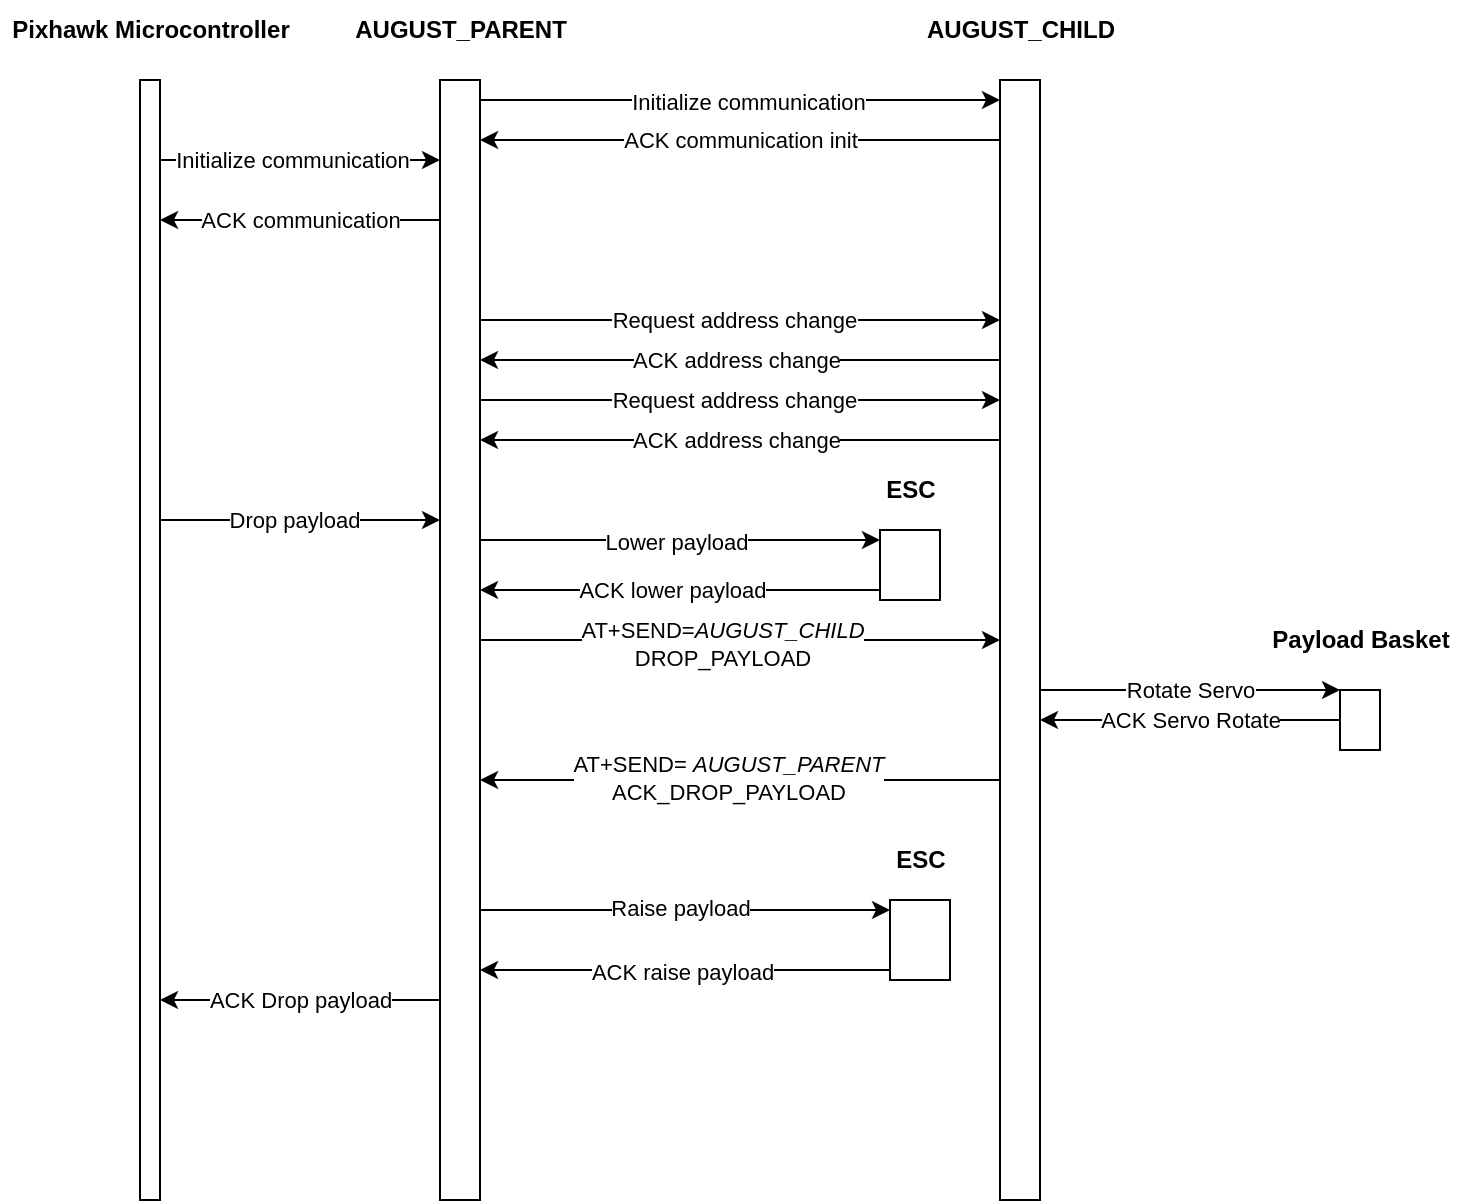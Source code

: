 <mxfile>
    <diagram name="Page-1" id="r-D5-zUOY74GgjWdJqKL">
        <mxGraphModel dx="564" dy="515" grid="1" gridSize="10" guides="1" tooltips="1" connect="1" arrows="1" fold="1" page="1" pageScale="1" pageWidth="1100" pageHeight="850" math="0" shadow="0">
            <root>
                <mxCell id="0"/>
                <mxCell id="1" parent="0"/>
                <mxCell id="c1o_I43gNxkD8a20djhd-44" style="edgeStyle=orthogonalEdgeStyle;rounded=0;orthogonalLoop=1;jettySize=auto;html=1;curved=0;" parent="1" edge="1">
                    <mxGeometry relative="1" as="geometry">
                        <mxPoint x="120" y="310" as="sourcePoint"/>
                        <mxPoint x="260" y="310" as="targetPoint"/>
                    </mxGeometry>
                </mxCell>
                <mxCell id="c1o_I43gNxkD8a20djhd-45" value="Drop payload" style="edgeLabel;html=1;align=center;verticalAlign=middle;resizable=0;points=[];" parent="c1o_I43gNxkD8a20djhd-44" vertex="1" connectable="0">
                    <mxGeometry x="-0.043" y="-3" relative="1" as="geometry">
                        <mxPoint y="-3" as="offset"/>
                    </mxGeometry>
                </mxCell>
                <mxCell id="c1o_I43gNxkD8a20djhd-1" value="&lt;div&gt;&lt;br&gt;&lt;/div&gt;" style="html=1;points=[[0,0,0,0,5],[0,1,0,0,-5],[1,0,0,0,5],[1,1,0,0,-5]];perimeter=orthogonalPerimeter;outlineConnect=0;targetShapes=umlLifeline;portConstraint=eastwest;newEdgeStyle={&quot;curved&quot;:0,&quot;rounded&quot;:0};" parent="1" vertex="1">
                    <mxGeometry x="110" y="90" width="10" height="560" as="geometry"/>
                </mxCell>
                <mxCell id="c1o_I43gNxkD8a20djhd-20" style="edgeStyle=orthogonalEdgeStyle;rounded=0;orthogonalLoop=1;jettySize=auto;html=1;curved=0;" parent="1" edge="1">
                    <mxGeometry relative="1" as="geometry">
                        <mxPoint x="260" y="160" as="sourcePoint"/>
                        <mxPoint x="120" y="160" as="targetPoint"/>
                        <Array as="points">
                            <mxPoint x="250" y="160"/>
                            <mxPoint x="250" y="160"/>
                        </Array>
                    </mxGeometry>
                </mxCell>
                <mxCell id="c1o_I43gNxkD8a20djhd-21" value="ACK communication" style="edgeLabel;html=1;align=center;verticalAlign=middle;resizable=0;points=[];" parent="c1o_I43gNxkD8a20djhd-20" vertex="1" connectable="0">
                    <mxGeometry x="0.071" y="-4" relative="1" as="geometry">
                        <mxPoint x="5" y="4" as="offset"/>
                    </mxGeometry>
                </mxCell>
                <mxCell id="c1o_I43gNxkD8a20djhd-24" value="" style="edgeStyle=orthogonalEdgeStyle;rounded=0;orthogonalLoop=1;jettySize=auto;html=1;curved=0;" parent="1" source="c1o_I43gNxkD8a20djhd-8" target="c1o_I43gNxkD8a20djhd-23" edge="1">
                    <mxGeometry relative="1" as="geometry">
                        <Array as="points">
                            <mxPoint x="410" y="100"/>
                            <mxPoint x="410" y="100"/>
                        </Array>
                    </mxGeometry>
                </mxCell>
                <mxCell id="c1o_I43gNxkD8a20djhd-27" value="Initialize communication" style="edgeLabel;html=1;align=center;verticalAlign=middle;resizable=0;points=[];" parent="c1o_I43gNxkD8a20djhd-24" vertex="1" connectable="0">
                    <mxGeometry x="0.031" y="-1" relative="1" as="geometry">
                        <mxPoint as="offset"/>
                    </mxGeometry>
                </mxCell>
                <mxCell id="c1o_I43gNxkD8a20djhd-29" style="edgeStyle=orthogonalEdgeStyle;rounded=0;orthogonalLoop=1;jettySize=auto;html=1;curved=0;" parent="1" source="c1o_I43gNxkD8a20djhd-8" target="c1o_I43gNxkD8a20djhd-23" edge="1">
                    <mxGeometry relative="1" as="geometry">
                        <Array as="points">
                            <mxPoint x="500" y="210"/>
                            <mxPoint x="500" y="210"/>
                        </Array>
                    </mxGeometry>
                </mxCell>
                <mxCell id="c1o_I43gNxkD8a20djhd-31" value="Request address change" style="edgeLabel;html=1;align=center;verticalAlign=middle;resizable=0;points=[];" parent="c1o_I43gNxkD8a20djhd-29" vertex="1" connectable="0">
                    <mxGeometry x="-0.023" relative="1" as="geometry">
                        <mxPoint as="offset"/>
                    </mxGeometry>
                </mxCell>
                <mxCell id="c1o_I43gNxkD8a20djhd-72" style="edgeStyle=orthogonalEdgeStyle;rounded=0;orthogonalLoop=1;jettySize=auto;html=1;curved=0;" parent="1" edge="1">
                    <mxGeometry relative="1" as="geometry">
                        <mxPoint x="260" y="550" as="sourcePoint"/>
                        <mxPoint x="120" y="550" as="targetPoint"/>
                    </mxGeometry>
                </mxCell>
                <mxCell id="c1o_I43gNxkD8a20djhd-73" value="ACK Drop payload" style="edgeLabel;html=1;align=center;verticalAlign=middle;resizable=0;points=[];" parent="c1o_I43gNxkD8a20djhd-72" vertex="1" connectable="0">
                    <mxGeometry x="0.1" relative="1" as="geometry">
                        <mxPoint x="7" as="offset"/>
                    </mxGeometry>
                </mxCell>
                <mxCell id="8" style="edgeStyle=none;html=1;curved=0;rounded=0;entryX=0;entryY=0;entryDx=0;entryDy=5;entryPerimeter=0;" parent="1" source="c1o_I43gNxkD8a20djhd-8" target="6" edge="1">
                    <mxGeometry relative="1" as="geometry"/>
                </mxCell>
                <mxCell id="13" value="Raise payload" style="edgeLabel;html=1;align=center;verticalAlign=middle;resizable=0;points=[];" parent="8" vertex="1" connectable="0">
                    <mxGeometry x="-0.073" y="1" relative="1" as="geometry">
                        <mxPoint x="5" as="offset"/>
                    </mxGeometry>
                </mxCell>
                <mxCell id="18" style="edgeStyle=none;html=1;curved=0;rounded=0;entryX=0;entryY=0;entryDx=0;entryDy=5;entryPerimeter=0;" parent="1" source="c1o_I43gNxkD8a20djhd-8" target="c1o_I43gNxkD8a20djhd-47" edge="1">
                    <mxGeometry relative="1" as="geometry"/>
                </mxCell>
                <mxCell id="19" value="Lower payload" style="edgeLabel;html=1;align=center;verticalAlign=middle;resizable=0;points=[];" parent="18" vertex="1" connectable="0">
                    <mxGeometry x="-0.02" y="-1" relative="1" as="geometry">
                        <mxPoint as="offset"/>
                    </mxGeometry>
                </mxCell>
                <mxCell id="20" style="edgeStyle=none;html=1;curved=0;rounded=0;" parent="1" source="c1o_I43gNxkD8a20djhd-8" target="c1o_I43gNxkD8a20djhd-23" edge="1">
                    <mxGeometry relative="1" as="geometry"/>
                </mxCell>
                <mxCell id="21" value="AT+SEND=&lt;i style=&quot;border-color: var(--border-color);&quot;&gt;AUGUST_CHILD&lt;/i&gt;&lt;div style=&quot;border-color: var(--border-color);&quot;&gt;DROP_PAYLOAD&lt;/div&gt;" style="edgeLabel;html=1;align=center;verticalAlign=middle;resizable=0;points=[];" parent="20" vertex="1" connectable="0">
                    <mxGeometry x="-0.069" y="-1" relative="1" as="geometry">
                        <mxPoint y="1" as="offset"/>
                    </mxGeometry>
                </mxCell>
                <mxCell id="c1o_I43gNxkD8a20djhd-8" value="" style="html=1;points=[[0,0,0,0,5],[0,1,0,0,-5],[1,0,0,0,5],[1,1,0,0,-5]];perimeter=orthogonalPerimeter;outlineConnect=0;targetShapes=umlLifeline;portConstraint=eastwest;newEdgeStyle={&quot;curved&quot;:0,&quot;rounded&quot;:0};" parent="1" vertex="1">
                    <mxGeometry x="260" y="90" width="20" height="560" as="geometry"/>
                </mxCell>
                <mxCell id="c1o_I43gNxkD8a20djhd-11" value="Pixhawk Microcontroller" style="text;html=1;align=center;verticalAlign=middle;resizable=0;points=[];autosize=1;strokeColor=none;fillColor=none;rotation=0;fontStyle=1" parent="1" vertex="1">
                    <mxGeometry x="40" y="50" width="150" height="30" as="geometry"/>
                </mxCell>
                <mxCell id="c1o_I43gNxkD8a20djhd-14" style="edgeStyle=orthogonalEdgeStyle;rounded=0;orthogonalLoop=1;jettySize=auto;html=1;curved=0;entryX=0;entryY=0;entryDx=0;entryDy=5;entryPerimeter=0;exitX=1;exitY=0;exitDx=0;exitDy=5;exitPerimeter=0;" parent="1" edge="1">
                    <mxGeometry relative="1" as="geometry">
                        <mxPoint x="120" y="130" as="sourcePoint"/>
                        <mxPoint x="260" y="130" as="targetPoint"/>
                    </mxGeometry>
                </mxCell>
                <mxCell id="c1o_I43gNxkD8a20djhd-19" value="Initialize communication" style="edgeLabel;html=1;align=center;verticalAlign=middle;resizable=0;points=[];" parent="c1o_I43gNxkD8a20djhd-14" vertex="1" connectable="0">
                    <mxGeometry x="-0.057" relative="1" as="geometry">
                        <mxPoint as="offset"/>
                    </mxGeometry>
                </mxCell>
                <mxCell id="c1o_I43gNxkD8a20djhd-22" value="AUGUST_PARENT" style="text;html=1;align=center;verticalAlign=middle;resizable=0;points=[];autosize=1;strokeColor=none;fillColor=none;rotation=0;fontStyle=1" parent="1" vertex="1">
                    <mxGeometry x="205" y="50" width="130" height="30" as="geometry"/>
                </mxCell>
                <mxCell id="c1o_I43gNxkD8a20djhd-28" value="ACK communication init" style="edgeStyle=orthogonalEdgeStyle;rounded=0;orthogonalLoop=1;jettySize=auto;html=1;curved=0;" parent="1" edge="1">
                    <mxGeometry relative="1" as="geometry">
                        <mxPoint x="540" y="120" as="sourcePoint"/>
                        <mxPoint x="280" y="120" as="targetPoint"/>
                    </mxGeometry>
                </mxCell>
                <mxCell id="c1o_I43gNxkD8a20djhd-33" style="edgeStyle=orthogonalEdgeStyle;rounded=0;orthogonalLoop=1;jettySize=auto;html=1;curved=0;" parent="1" source="c1o_I43gNxkD8a20djhd-23" target="c1o_I43gNxkD8a20djhd-8" edge="1">
                    <mxGeometry relative="1" as="geometry">
                        <Array as="points">
                            <mxPoint x="490" y="230"/>
                            <mxPoint x="490" y="230"/>
                        </Array>
                    </mxGeometry>
                </mxCell>
                <mxCell id="c1o_I43gNxkD8a20djhd-36" value="ACK address change" style="edgeLabel;html=1;align=center;verticalAlign=middle;resizable=0;points=[];" parent="c1o_I43gNxkD8a20djhd-33" vertex="1" connectable="0">
                    <mxGeometry x="0.015" y="2" relative="1" as="geometry">
                        <mxPoint y="-2" as="offset"/>
                    </mxGeometry>
                </mxCell>
                <mxCell id="c1o_I43gNxkD8a20djhd-69" style="edgeStyle=orthogonalEdgeStyle;rounded=0;orthogonalLoop=1;jettySize=auto;html=1;curved=0;" parent="1" edge="1">
                    <mxGeometry relative="1" as="geometry">
                        <mxPoint x="540" y="440" as="sourcePoint"/>
                        <mxPoint x="280" y="440" as="targetPoint"/>
                    </mxGeometry>
                </mxCell>
                <mxCell id="c1o_I43gNxkD8a20djhd-71" value="AT+SEND= &lt;i&gt;AUGUST_PARENT&lt;/i&gt;&lt;div&gt;ACK_DROP_PAYLOAD&lt;/div&gt;" style="edgeLabel;html=1;align=center;verticalAlign=middle;resizable=0;points=[];" parent="c1o_I43gNxkD8a20djhd-69" vertex="1" connectable="0">
                    <mxGeometry x="0.046" y="-1" relative="1" as="geometry">
                        <mxPoint as="offset"/>
                    </mxGeometry>
                </mxCell>
                <mxCell id="24" value="&lt;meta charset=&quot;utf-8&quot;&gt;&lt;span style=&quot;color: rgb(0, 0, 0); font-family: Helvetica; font-size: 11px; font-style: normal; font-variant-ligatures: normal; font-variant-caps: normal; font-weight: 400; letter-spacing: normal; orphans: 2; text-align: center; text-indent: 0px; text-transform: none; widows: 2; word-spacing: 0px; -webkit-text-stroke-width: 0px; background-color: rgb(255, 255, 255); text-decoration-thickness: initial; text-decoration-style: initial; text-decoration-color: initial; float: none; display: inline !important;&quot;&gt;Rotate Servo&lt;/span&gt;" style="edgeStyle=none;html=1;curved=0;rounded=0;" parent="1" source="c1o_I43gNxkD8a20djhd-23" target="c1o_I43gNxkD8a20djhd-50" edge="1">
                    <mxGeometry relative="1" as="geometry"/>
                </mxCell>
                <mxCell id="c1o_I43gNxkD8a20djhd-23" value="" style="html=1;points=[[0,0,0,0,5],[0,1,0,0,-5],[1,0,0,0,5],[1,1,0,0,-5]];perimeter=orthogonalPerimeter;outlineConnect=0;targetShapes=umlLifeline;portConstraint=eastwest;newEdgeStyle={&quot;curved&quot;:0,&quot;rounded&quot;:0};" parent="1" vertex="1">
                    <mxGeometry x="540" y="90" width="20" height="560" as="geometry"/>
                </mxCell>
                <mxCell id="c1o_I43gNxkD8a20djhd-25" value="AUGUST_CHILD" style="text;html=1;align=center;verticalAlign=middle;resizable=0;points=[];autosize=1;strokeColor=none;fillColor=none;rotation=0;fontStyle=1" parent="1" vertex="1">
                    <mxGeometry x="490" y="50" width="120" height="30" as="geometry"/>
                </mxCell>
                <mxCell id="c1o_I43gNxkD8a20djhd-37" style="edgeStyle=orthogonalEdgeStyle;rounded=0;orthogonalLoop=1;jettySize=auto;html=1;curved=0;" parent="1" edge="1">
                    <mxGeometry relative="1" as="geometry">
                        <mxPoint x="280" y="250" as="sourcePoint"/>
                        <mxPoint x="540" y="250" as="targetPoint"/>
                        <Array as="points">
                            <mxPoint x="500" y="250"/>
                            <mxPoint x="500" y="250"/>
                        </Array>
                    </mxGeometry>
                </mxCell>
                <mxCell id="c1o_I43gNxkD8a20djhd-38" value="Request address change" style="edgeLabel;html=1;align=center;verticalAlign=middle;resizable=0;points=[];" parent="c1o_I43gNxkD8a20djhd-37" vertex="1" connectable="0">
                    <mxGeometry x="-0.023" relative="1" as="geometry">
                        <mxPoint as="offset"/>
                    </mxGeometry>
                </mxCell>
                <mxCell id="c1o_I43gNxkD8a20djhd-39" style="edgeStyle=orthogonalEdgeStyle;rounded=0;orthogonalLoop=1;jettySize=auto;html=1;curved=0;" parent="1" edge="1">
                    <mxGeometry relative="1" as="geometry">
                        <mxPoint x="540" y="270" as="sourcePoint"/>
                        <mxPoint x="280" y="270" as="targetPoint"/>
                        <Array as="points">
                            <mxPoint x="490" y="270"/>
                            <mxPoint x="490" y="270"/>
                        </Array>
                    </mxGeometry>
                </mxCell>
                <mxCell id="c1o_I43gNxkD8a20djhd-40" value="ACK address change" style="edgeLabel;html=1;align=center;verticalAlign=middle;resizable=0;points=[];" parent="c1o_I43gNxkD8a20djhd-39" vertex="1" connectable="0">
                    <mxGeometry x="0.015" y="2" relative="1" as="geometry">
                        <mxPoint y="-2" as="offset"/>
                    </mxGeometry>
                </mxCell>
                <mxCell id="c1o_I43gNxkD8a20djhd-60" style="edgeStyle=orthogonalEdgeStyle;rounded=0;orthogonalLoop=1;jettySize=auto;html=1;curved=0;exitX=0;exitY=1;exitDx=0;exitDy=-5;exitPerimeter=0;" parent="1" source="c1o_I43gNxkD8a20djhd-47" edge="1">
                    <mxGeometry relative="1" as="geometry">
                        <Array as="points">
                            <mxPoint x="490" y="345"/>
                        </Array>
                        <mxPoint x="480" y="300" as="sourcePoint"/>
                        <mxPoint x="280" y="345" as="targetPoint"/>
                    </mxGeometry>
                </mxCell>
                <mxCell id="c1o_I43gNxkD8a20djhd-61" value="ACK lower payload" style="edgeLabel;html=1;align=center;verticalAlign=middle;resizable=0;points=[];" parent="c1o_I43gNxkD8a20djhd-60" vertex="1" connectable="0">
                    <mxGeometry x="-0.133" relative="1" as="geometry">
                        <mxPoint x="-29" as="offset"/>
                    </mxGeometry>
                </mxCell>
                <mxCell id="c1o_I43gNxkD8a20djhd-47" value="" style="html=1;points=[[0,0,0,0,5],[0,1,0,0,-5],[1,0,0,0,5],[1,1,0,0,-5]];perimeter=orthogonalPerimeter;outlineConnect=0;targetShapes=umlLifeline;portConstraint=eastwest;newEdgeStyle={&quot;curved&quot;:0,&quot;rounded&quot;:0};" parent="1" vertex="1">
                    <mxGeometry x="480" y="315" width="30" height="35" as="geometry"/>
                </mxCell>
                <mxCell id="25" value="ACK Servo Rotate" style="edgeStyle=none;html=1;curved=0;rounded=0;" parent="1" source="c1o_I43gNxkD8a20djhd-50" target="c1o_I43gNxkD8a20djhd-23" edge="1">
                    <mxGeometry relative="1" as="geometry"/>
                </mxCell>
                <mxCell id="c1o_I43gNxkD8a20djhd-50" value="" style="html=1;points=[[0,0,0,0,5],[0,1,0,0,-5],[1,0,0,0,5],[1,1,0,0,-5]];perimeter=orthogonalPerimeter;outlineConnect=0;targetShapes=umlLifeline;portConstraint=eastwest;newEdgeStyle={&quot;curved&quot;:0,&quot;rounded&quot;:0};" parent="1" vertex="1">
                    <mxGeometry x="710" y="395" width="20" height="30" as="geometry"/>
                </mxCell>
                <mxCell id="c1o_I43gNxkD8a20djhd-57" value="ESC" style="text;html=1;align=center;verticalAlign=middle;resizable=0;points=[];autosize=1;strokeColor=none;fillColor=none;fontStyle=1" parent="1" vertex="1">
                    <mxGeometry x="470" y="280" width="50" height="30" as="geometry"/>
                </mxCell>
                <mxCell id="c1o_I43gNxkD8a20djhd-63" value="Payload Basket" style="text;html=1;align=center;verticalAlign=middle;resizable=0;points=[];autosize=1;strokeColor=none;fillColor=none;fontStyle=1" parent="1" vertex="1">
                    <mxGeometry x="665" y="355" width="110" height="30" as="geometry"/>
                </mxCell>
                <mxCell id="10" style="edgeStyle=none;html=1;curved=0;rounded=0;exitX=0;exitY=1;exitDx=0;exitDy=-5;exitPerimeter=0;" parent="1" source="6" target="c1o_I43gNxkD8a20djhd-8" edge="1">
                    <mxGeometry relative="1" as="geometry">
                        <mxPoint x="480" y="540" as="sourcePoint"/>
                    </mxGeometry>
                </mxCell>
                <mxCell id="12" value="ACK raise payload" style="edgeLabel;html=1;align=center;verticalAlign=middle;resizable=0;points=[];" parent="10" vertex="1" connectable="0">
                    <mxGeometry x="0.015" y="1" relative="1" as="geometry">
                        <mxPoint as="offset"/>
                    </mxGeometry>
                </mxCell>
                <mxCell id="6" value="" style="html=1;points=[[0,0,0,0,5],[0,1,0,0,-5],[1,0,0,0,5],[1,1,0,0,-5]];perimeter=orthogonalPerimeter;outlineConnect=0;targetShapes=umlLifeline;portConstraint=eastwest;newEdgeStyle={&quot;curved&quot;:0,&quot;rounded&quot;:0};" parent="1" vertex="1">
                    <mxGeometry x="485" y="500" width="30" height="40" as="geometry"/>
                </mxCell>
                <mxCell id="7" value="ESC" style="text;html=1;align=center;verticalAlign=middle;resizable=0;points=[];autosize=1;strokeColor=none;fillColor=none;fontStyle=1" parent="1" vertex="1">
                    <mxGeometry x="475" y="465" width="50" height="30" as="geometry"/>
                </mxCell>
            </root>
        </mxGraphModel>
    </diagram>
</mxfile>